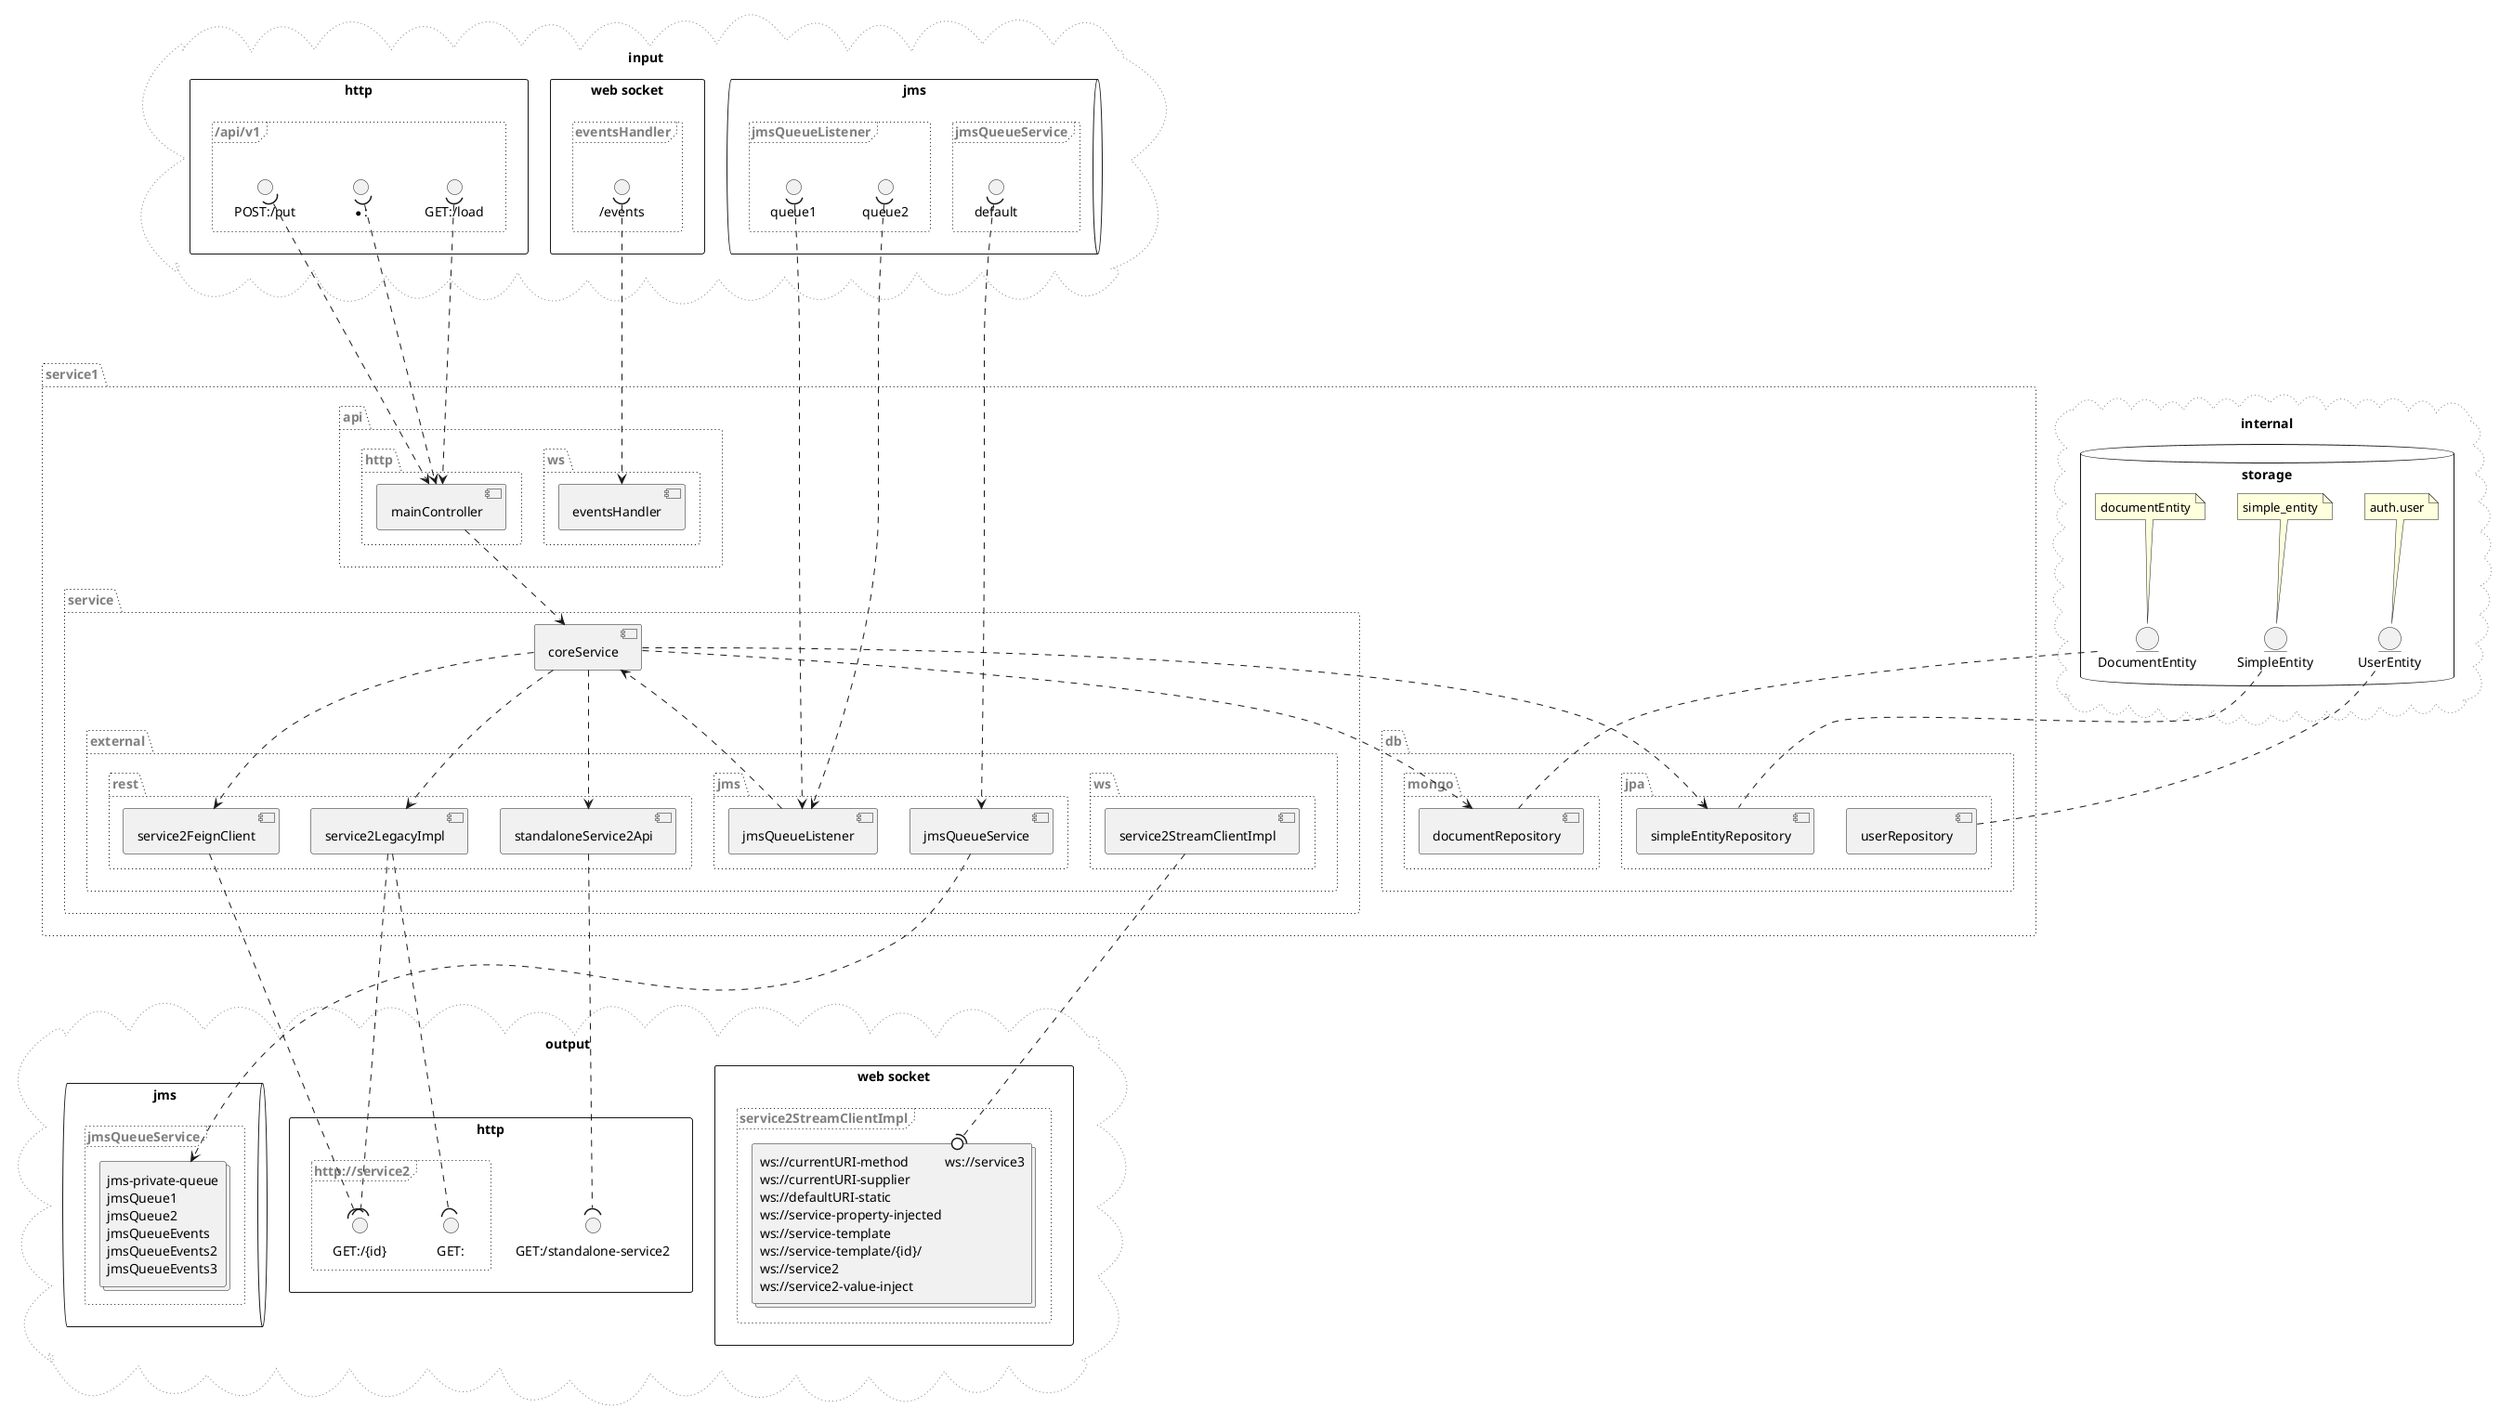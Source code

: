@startuml
remove @unlinked
package "service1" as service1 #line.dotted;text:gray {
  package "api" as service1.api #line.dotted;text:gray {
    package "http" as service1.api.http #line.dotted;text:gray {
      component mainController as mainController
    }
    package "ws" as service1.api.ws #line.dotted;text:gray {
      component eventsHandler as eventsHandler
    }
  }
  package "db" as service1.db #line.dotted;text:gray {
    package "jpa" as service1.db.jpa #line.dotted;text:gray {
      component simpleEntityRepository as simpleEntityRepository
      component userRepository as userRepository
    }
    package "mongo" as service1.db.mongo #line.dotted;text:gray {
      component documentRepository as documentRepository
    }
  }
  package "service" as service1.service #line.dotted;text:gray {
    component coreService as coreService
    package "external" as service1.service.external #line.dotted;text:gray {
      package "jms" as service1.service.external.jms #line.dotted;text:gray {
        component jmsQueueListener as jmsQueueListener
        component jmsQueueService as jmsQueueService
      }
      package "rest" as service1.service.external.rest #line.dotted;text:gray {
        component service2FeignClient as service2FeignClient
        component service2LegacyImpl as service2LegacyImpl
        component standaloneService2Api as standaloneService2Api
      }
      package "ws" as service1.service.external.ws #line.dotted;text:gray {
        component service2StreamClientImpl as service2StreamClientImpl
      }
    }
  }
}
mainController ..> coreService
coreService ..> documentRepository
coreService ..> service2FeignClient
coreService ..> service2LegacyImpl
coreService ..> simpleEntityRepository
coreService ..> standaloneService2Api
jmsQueueListener ..> coreService
cloud "input" as input #line.dotted;line:gray; {
  rectangle "http" as input.http {
    frame "/api/v1" as input.http..api.v1 #line.dotted;text:gray {
      interface "*:" as in....api.v1.
      in....api.v1. )....> mainController
      interface "GET:/load" as in.GET..api.v1.load
      in.GET..api.v1.load )....> mainController
      interface "POST:/put" as in.POST..api.v1.put
      in.POST..api.v1.put )....> mainController
    }
  }
  rectangle "web socket" as input.websocket {
    frame "eventsHandler" as input.websocket.eventsHandler.eventsHandler.interfaces #line.dotted;text:gray {
      interface "/events" as in.eventsHandler.in.ws..events
      in.eventsHandler.in.ws..events )....> eventsHandler
    }
  }
  queue "jms" as input.jms {
    frame "jmsQueueListener" as input.jms.jmsQueueListener.jmsQueueListener.interfaces #line.dotted;text:gray {
      interface "queue1" as in.jmsQueueListener.queue1.in
      in.jmsQueueListener.queue1.in )....> jmsQueueListener
      interface "queue2" as in.jmsQueueListener.queue2.in
      in.jmsQueueListener.queue2.in )....> jmsQueueListener
    }
    frame "jmsQueueService" as input.jms.jmsQueueService.jmsQueueService.interfaces #line.dotted;text:gray {
      interface "default" as in.jmsQueueService.default.in
      in.jmsQueueService.default.in )....> jmsQueueService
    }
  }
}
cloud "internal" as internal #line.dotted;line:gray; {
  database "storage" as internal.storage {
    entity "SimpleEntity" as internal.jpa.classservice1.db.jpa.model.SimpleEntity..simple_entity.
    note "simple_entity" as internal.jpa.classservice1.db.jpa.model.SimpleEntity..simple_entity..table_name
    internal.jpa.classservice1.db.jpa.model.SimpleEntity..simple_entity..table_name .. internal.jpa.classservice1.db.jpa.model.SimpleEntity..simple_entity.
    internal.jpa.classservice1.db.jpa.model.SimpleEntity..simple_entity. .. simpleEntityRepository
    entity "UserEntity" as internal.jpa.classservice1.db.jpa.model.UserEntity..auth.user.
    note "auth.user" as internal.jpa.classservice1.db.jpa.model.UserEntity..auth.user..table_name
    internal.jpa.classservice1.db.jpa.model.UserEntity..auth.user..table_name .. internal.jpa.classservice1.db.jpa.model.UserEntity..auth.user.
    internal.jpa.classservice1.db.jpa.model.UserEntity..auth.user. .. userRepository
    entity "DocumentEntity" as internal.mongo.classservice1.db.mongo.model.DocumentEntity..documentEntity.
    note "documentEntity" as internal.mongo.classservice1.db.mongo.model.DocumentEntity..documentEntity..table_name
    internal.mongo.classservice1.db.mongo.model.DocumentEntity..documentEntity..table_name .. internal.mongo.classservice1.db.mongo.model.DocumentEntity..documentEntity.
    internal.mongo.classservice1.db.mongo.model.DocumentEntity..documentEntity. .. documentRepository
  }
}
cloud "output" as output #line.dotted;line:gray; {
  queue "jms" as output.jms {
    frame "jmsQueueService" as output.jms.jmsQueueService.jmsQueueService.interfaces #line.dotted;text:gray {
      collections "<#transparent,transparent>|jms-private-queue|\n\
<#transparent,transparent>|jmsQueue1|\n\
<#transparent,transparent>|jmsQueue2|\n\
<#transparent,transparent>|jmsQueueEvents|\n\
<#transparent,transparent>|jmsQueueEvents2|\n\
<#transparent,transparent>|jmsQueueEvents3|" as output.jms.jmsQueueService.interfaces
      jmsQueueService ....> output.jms.jmsQueueService.interfaces
    }
  }
  rectangle "http" as output.http {
    interface "GET:/standalone-service2" as out.GET.standalone.service2..id.
    standaloneService2Api ....( out.GET.standalone.service2..id.
    frame "http://service2" as output.http.http...service2 #line.dotted;text:gray {
      interface "GET:" as out.GET.http...service2
      service2LegacyImpl ....( out.GET.http...service2
      interface "GET:/{id}" as out.GET.http...service2..id.
      service2FeignClient ....( out.GET.http...service2..id.
      service2LegacyImpl ....( out.GET.http...service2..id.
    }
  }
  rectangle "web socket" as output.websocket {
    frame "service2StreamClientImpl" as output.websocket.service2StreamClientImpl.service2StreamClientImpl.interfaces #line.dotted;text:gray {
      collections "<#transparent,transparent>|ws://currentURI-method |ws://service3|\n\
<#transparent,transparent>|ws://currentURI-supplier | |\n\
<#transparent,transparent>|ws://defaultURI-static | |\n\
<#transparent,transparent>|ws://service-property-injected | |\n\
<#transparent,transparent>|ws://service-template | |\n\
<#transparent,transparent>|ws://service-template/{id}/ | |\n\
<#transparent,transparent>|ws://service2 | |\n\
<#transparent,transparent>|ws://service2-value-inject | |" as output.websocket.service2StreamClientImpl.interfaces
      service2StreamClientImpl ....(0 output.websocket.service2StreamClientImpl.interfaces
    }
  }
}
@enduml
